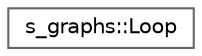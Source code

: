 digraph "Graphical Class Hierarchy"
{
 // LATEX_PDF_SIZE
  bgcolor="transparent";
  edge [fontname=Helvetica,fontsize=10,labelfontname=Helvetica,labelfontsize=10];
  node [fontname=Helvetica,fontsize=10,shape=box,height=0.2,width=0.4];
  rankdir="LR";
  Node0 [label="s_graphs::Loop",height=0.2,width=0.4,color="grey40", fillcolor="white", style="filled",URL="$structs__graphs_1_1Loop.html",tooltip=" "];
}
